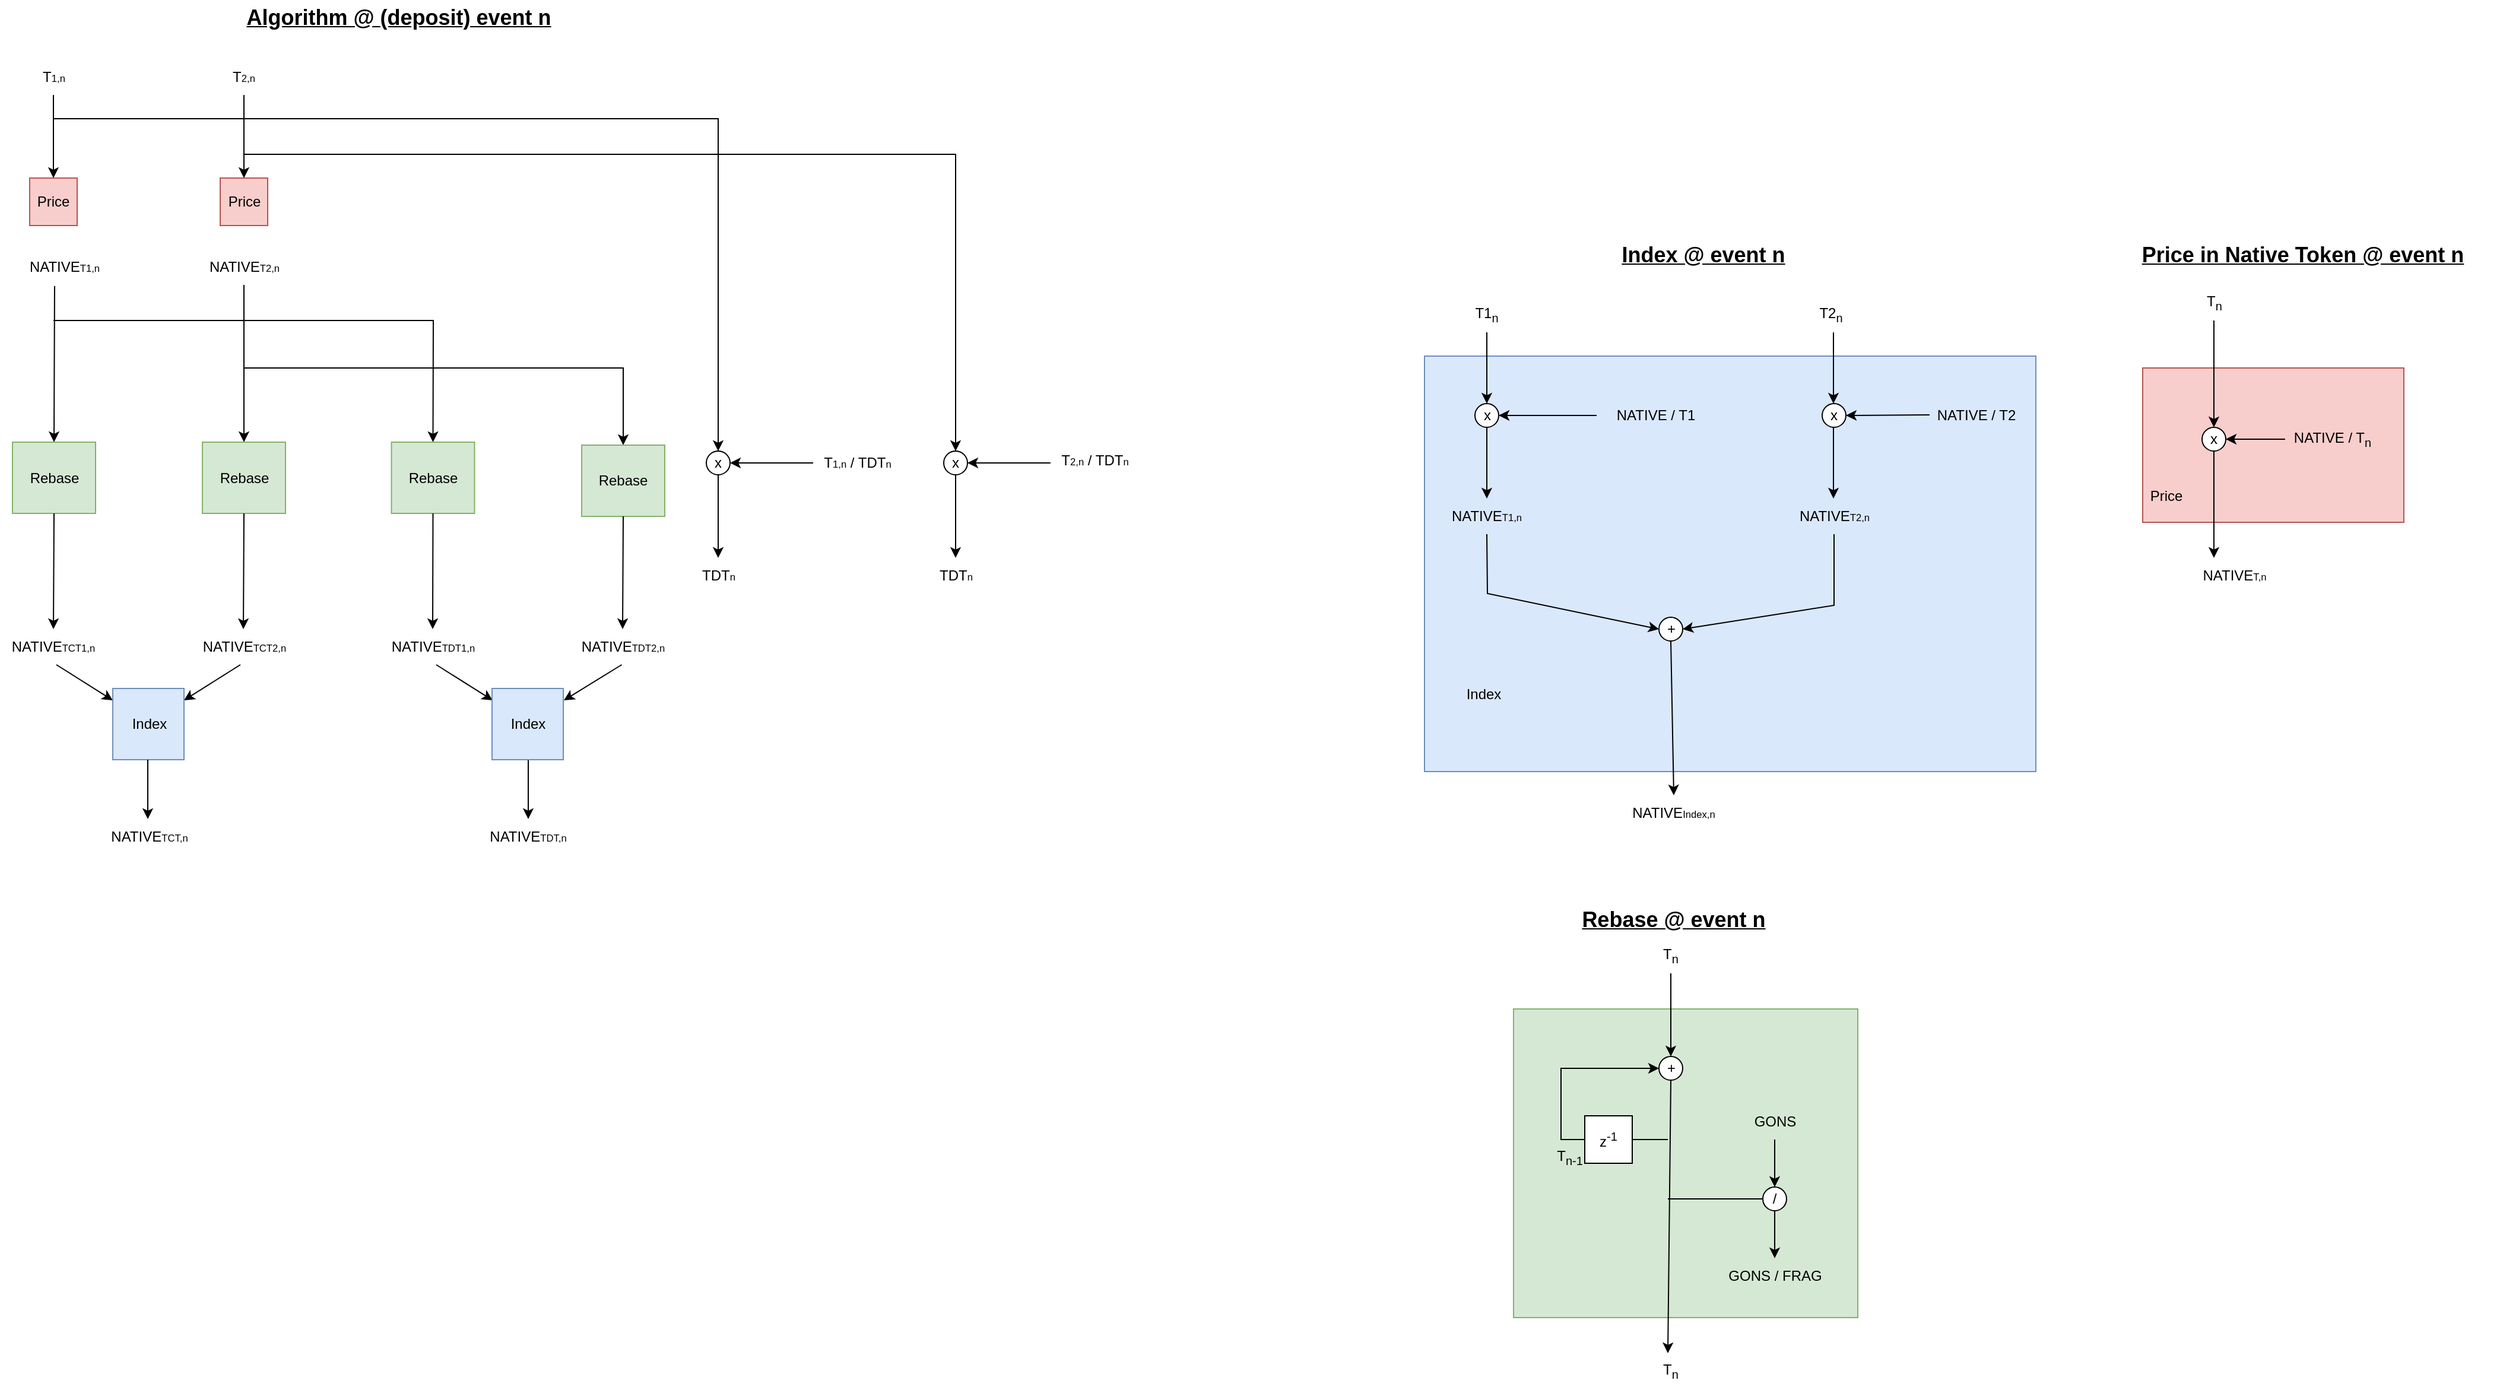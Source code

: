 <mxfile version="17.2.4" type="device"><diagram id="k_kSz5QfTbubcn3Cfkqx" name="Page-1"><mxGraphModel dx="608" dy="1768" grid="1" gridSize="10" guides="1" tooltips="1" connect="1" arrows="1" fold="1" page="1" pageScale="1" pageWidth="850" pageHeight="1100" math="0" shadow="0"><root><mxCell id="0"/><mxCell id="1" parent="0"/><mxCell id="1Rh3CI6u0djBhr144aK_-4" value="" style="rounded=0;whiteSpace=wrap;html=1;fillColor=#d5e8d4;strokeColor=#82b366;" vertex="1" parent="1"><mxGeometry x="1350" y="620" width="290" height="260" as="geometry"/></mxCell><mxCell id="M_lDDy5tcYrXKnPyMTJN-10" value="" style="rounded=0;whiteSpace=wrap;html=1;fillColor=#f8cecc;strokeColor=#b85450;" parent="1" vertex="1"><mxGeometry x="1880" y="80" width="220" height="130" as="geometry"/></mxCell><mxCell id="bpEigcWDNFUQzTFcv4m9-29" value="" style="rounded=0;whiteSpace=wrap;html=1;fillColor=#dae8fc;strokeColor=#6c8ebf;" parent="1" vertex="1"><mxGeometry x="1275" y="70" width="515" height="350" as="geometry"/></mxCell><mxCell id="8IU6oyUJP10RnMhE2JSK-1" value="&lt;b&gt;&lt;font style=&quot;font-size: 18px&quot;&gt;&lt;u&gt;Algorithm @ (deposit) event n&lt;/u&gt;&lt;/font&gt;&lt;/b&gt;" style="text;html=1;strokeColor=none;fillColor=none;align=center;verticalAlign=middle;whiteSpace=wrap;rounded=0;" parent="1" vertex="1"><mxGeometry x="245.5" y="-230" width="330" height="30" as="geometry"/></mxCell><mxCell id="8IU6oyUJP10RnMhE2JSK-47" value="" style="endArrow=classic;html=1;rounded=0;exitX=0.25;exitY=1;exitDx=0;exitDy=0;" parent="1" edge="1"><mxGeometry width="50" height="50" relative="1" as="geometry"><mxPoint x="598.75" y="330" as="sourcePoint"/><mxPoint x="550" y="360" as="targetPoint"/></mxGeometry></mxCell><mxCell id="8IU6oyUJP10RnMhE2JSK-51" value="" style="endArrow=classic;html=1;rounded=0;exitX=0.5;exitY=1;exitDx=0;exitDy=0;" parent="1" edge="1"><mxGeometry width="50" height="50" relative="1" as="geometry"><mxPoint x="442.5" y="330" as="sourcePoint"/><mxPoint x="490" y="360" as="targetPoint"/></mxGeometry></mxCell><mxCell id="8IU6oyUJP10RnMhE2JSK-55" value="" style="endArrow=classic;html=1;rounded=0;entryX=0.5;entryY=0;entryDx=0;entryDy=0;" parent="1" edge="1"><mxGeometry width="50" height="50" relative="1" as="geometry"><mxPoint x="520" y="410" as="sourcePoint"/><mxPoint x="520" y="460" as="targetPoint"/></mxGeometry></mxCell><mxCell id="8IU6oyUJP10RnMhE2JSK-57" value="T&lt;span style=&quot;font-size: 8.333px&quot;&gt;2,n&lt;/span&gt;" style="text;html=1;strokeColor=none;fillColor=none;align=center;verticalAlign=middle;whiteSpace=wrap;rounded=0;" parent="1" vertex="1"><mxGeometry x="263" y="-180" width="35" height="30" as="geometry"/></mxCell><mxCell id="8IU6oyUJP10RnMhE2JSK-58" value="T&lt;span style=&quot;font-size: 8.333px&quot;&gt;1,n&lt;/span&gt;" style="text;html=1;strokeColor=none;fillColor=none;align=center;verticalAlign=middle;whiteSpace=wrap;rounded=0;" parent="1" vertex="1"><mxGeometry x="102.5" y="-180" width="35" height="30" as="geometry"/></mxCell><mxCell id="8IU6oyUJP10RnMhE2JSK-59" value="" style="endArrow=classic;html=1;rounded=0;entryX=0.5;entryY=0;entryDx=0;entryDy=0;exitX=0.406;exitY=1.033;exitDx=0;exitDy=0;exitPerimeter=0;" parent="1" target="1Rh3CI6u0djBhr144aK_-26" edge="1" source="M_lDDy5tcYrXKnPyMTJN-18"><mxGeometry width="50" height="50" relative="1" as="geometry"><mxPoint x="120" y="20" as="sourcePoint"/><mxPoint x="120" y="150" as="targetPoint"/></mxGeometry></mxCell><mxCell id="8IU6oyUJP10RnMhE2JSK-60" value="" style="endArrow=classic;html=1;rounded=0;entryX=0.5;entryY=0;entryDx=0;entryDy=0;exitX=0.5;exitY=1;exitDx=0;exitDy=0;" parent="1" target="1Rh3CI6u0djBhr144aK_-27" edge="1" source="M_lDDy5tcYrXKnPyMTJN-17"><mxGeometry width="50" height="50" relative="1" as="geometry"><mxPoint x="280" y="20" as="sourcePoint"/><mxPoint x="280" y="150" as="targetPoint"/></mxGeometry></mxCell><mxCell id="8IU6oyUJP10RnMhE2JSK-86" value="" style="endArrow=classic;html=1;rounded=0;" parent="1" edge="1"><mxGeometry width="50" height="50" relative="1" as="geometry"><mxPoint x="277.5" y="330" as="sourcePoint"/><mxPoint x="230" y="360" as="targetPoint"/><Array as="points"/></mxGeometry></mxCell><mxCell id="8IU6oyUJP10RnMhE2JSK-87" value="" style="endArrow=classic;html=1;rounded=0;exitX=0.5;exitY=1;exitDx=0;exitDy=0;" parent="1" edge="1"><mxGeometry width="50" height="50" relative="1" as="geometry"><mxPoint x="122.5" y="330" as="sourcePoint"/><mxPoint x="170" y="360" as="targetPoint"/><Array as="points"/></mxGeometry></mxCell><mxCell id="bpEigcWDNFUQzTFcv4m9-1" value="T1&lt;sub&gt;n&lt;/sub&gt;" style="text;html=1;strokeColor=none;fillColor=none;align=center;verticalAlign=middle;whiteSpace=wrap;rounded=0;" parent="1" vertex="1"><mxGeometry x="1300" y="20" width="55" height="30" as="geometry"/></mxCell><mxCell id="bpEigcWDNFUQzTFcv4m9-2" value="T2&lt;sub&gt;n&lt;/sub&gt;" style="text;html=1;strokeColor=none;fillColor=none;align=center;verticalAlign=middle;whiteSpace=wrap;rounded=0;" parent="1" vertex="1"><mxGeometry x="1590" y="20" width="55" height="30" as="geometry"/></mxCell><mxCell id="bpEigcWDNFUQzTFcv4m9-3" value="" style="endArrow=classic;html=1;rounded=0;exitX=0.5;exitY=1;exitDx=0;exitDy=0;entryX=0.5;entryY=0;entryDx=0;entryDy=0;" parent="1" source="bpEigcWDNFUQzTFcv4m9-1" target="bpEigcWDNFUQzTFcv4m9-5" edge="1"><mxGeometry width="50" height="50" relative="1" as="geometry"><mxPoint x="957" y="210" as="sourcePoint"/><mxPoint x="958" y="120" as="targetPoint"/></mxGeometry></mxCell><mxCell id="bpEigcWDNFUQzTFcv4m9-5" value="x" style="ellipse;whiteSpace=wrap;html=1;aspect=fixed;" parent="1" vertex="1"><mxGeometry x="1317.5" y="110" width="20" height="20" as="geometry"/></mxCell><mxCell id="bpEigcWDNFUQzTFcv4m9-9" value="" style="endArrow=classic;html=1;rounded=0;entryX=1;entryY=0.5;entryDx=0;entryDy=0;" parent="1" target="bpEigcWDNFUQzTFcv4m9-5" edge="1"><mxGeometry width="50" height="50" relative="1" as="geometry"><mxPoint x="1420" y="120" as="sourcePoint"/><mxPoint x="1100" y="250" as="targetPoint"/></mxGeometry></mxCell><mxCell id="bpEigcWDNFUQzTFcv4m9-11" value="NATIVE / T1" style="text;html=1;strokeColor=none;fillColor=none;align=center;verticalAlign=middle;whiteSpace=wrap;rounded=0;" parent="1" vertex="1"><mxGeometry x="1430" y="105" width="80" height="30" as="geometry"/></mxCell><mxCell id="bpEigcWDNFUQzTFcv4m9-12" value="NATIVE&amp;nbsp;/ T2" style="text;html=1;strokeColor=none;fillColor=none;align=center;verticalAlign=middle;whiteSpace=wrap;rounded=0;" parent="1" vertex="1"><mxGeometry x="1700" y="105" width="80" height="30" as="geometry"/></mxCell><mxCell id="bpEigcWDNFUQzTFcv4m9-13" value="NATIVE&lt;span style=&quot;font-size: 8.333px&quot;&gt;T1,n&lt;/span&gt;" style="text;html=1;strokeColor=none;fillColor=none;align=center;verticalAlign=middle;whiteSpace=wrap;rounded=0;" parent="1" vertex="1"><mxGeometry x="1300" y="190" width="55" height="30" as="geometry"/></mxCell><mxCell id="bpEigcWDNFUQzTFcv4m9-14" value="" style="endArrow=classic;html=1;rounded=0;exitX=0.5;exitY=1;exitDx=0;exitDy=0;entryX=0.5;entryY=0;entryDx=0;entryDy=0;" parent="1" source="bpEigcWDNFUQzTFcv4m9-5" target="bpEigcWDNFUQzTFcv4m9-13" edge="1"><mxGeometry width="50" height="50" relative="1" as="geometry"><mxPoint x="957" y="280" as="sourcePoint"/><mxPoint x="958" y="200" as="targetPoint"/></mxGeometry></mxCell><mxCell id="bpEigcWDNFUQzTFcv4m9-15" value="NATIVE&lt;span style=&quot;font-size: 8.333px&quot;&gt;T2,n&lt;/span&gt;" style="text;html=1;strokeColor=none;fillColor=none;align=center;verticalAlign=middle;whiteSpace=wrap;rounded=0;" parent="1" vertex="1"><mxGeometry x="1592.5" y="190" width="55" height="30" as="geometry"/></mxCell><mxCell id="bpEigcWDNFUQzTFcv4m9-17" value="" style="endArrow=classic;html=1;rounded=0;exitX=0.5;exitY=1;exitDx=0;exitDy=0;entryX=0;entryY=0.5;entryDx=0;entryDy=0;" parent="1" source="bpEigcWDNFUQzTFcv4m9-13" target="bpEigcWDNFUQzTFcv4m9-19" edge="1"><mxGeometry width="50" height="50" relative="1" as="geometry"><mxPoint x="960" y="360" as="sourcePoint"/><mxPoint x="1470" y="330" as="targetPoint"/><Array as="points"><mxPoint x="1328" y="270"/></Array></mxGeometry></mxCell><mxCell id="bpEigcWDNFUQzTFcv4m9-18" value="" style="endArrow=classic;html=1;rounded=0;exitX=0.5;exitY=1;exitDx=0;exitDy=0;entryX=1;entryY=0.5;entryDx=0;entryDy=0;" parent="1" source="bpEigcWDNFUQzTFcv4m9-15" target="bpEigcWDNFUQzTFcv4m9-19" edge="1"><mxGeometry width="50" height="50" relative="1" as="geometry"><mxPoint x="1230" y="360" as="sourcePoint"/><mxPoint x="1110" y="480" as="targetPoint"/><Array as="points"><mxPoint x="1620" y="280"/></Array></mxGeometry></mxCell><mxCell id="bpEigcWDNFUQzTFcv4m9-19" value="+" style="ellipse;whiteSpace=wrap;html=1;aspect=fixed;" parent="1" vertex="1"><mxGeometry x="1472.5" y="290" width="20" height="20" as="geometry"/></mxCell><mxCell id="bpEigcWDNFUQzTFcv4m9-30" value="Index" style="text;html=1;strokeColor=none;fillColor=none;align=center;verticalAlign=middle;whiteSpace=wrap;rounded=0;" parent="1" vertex="1"><mxGeometry x="1295" y="340" width="60" height="30" as="geometry"/></mxCell><mxCell id="bpEigcWDNFUQzTFcv4m9-41" value="" style="group" parent="1" vertex="1" connectable="0"><mxGeometry x="489.5" y="350" width="60.5" height="60" as="geometry"/></mxCell><mxCell id="bpEigcWDNFUQzTFcv4m9-42" value="" style="whiteSpace=wrap;html=1;aspect=fixed;fillColor=#dae8fc;strokeColor=#6c8ebf;" parent="bpEigcWDNFUQzTFcv4m9-41" vertex="1"><mxGeometry width="60" height="60" as="geometry"/></mxCell><mxCell id="bpEigcWDNFUQzTFcv4m9-43" value="Index" style="text;html=1;strokeColor=none;fillColor=none;align=center;verticalAlign=middle;whiteSpace=wrap;rounded=0;" parent="bpEigcWDNFUQzTFcv4m9-41" vertex="1"><mxGeometry x="0.5" y="15" width="60" height="30" as="geometry"/></mxCell><mxCell id="bpEigcWDNFUQzTFcv4m9-49" value="" style="endArrow=classic;html=1;rounded=0;entryX=0.5;entryY=0;entryDx=0;entryDy=0;" parent="1" target="1Rh3CI6u0djBhr144aK_-28" edge="1"><mxGeometry width="50" height="50" relative="1" as="geometry"><mxPoint x="120" y="40" as="sourcePoint"/><mxPoint x="440" y="150" as="targetPoint"/><Array as="points"><mxPoint x="440" y="40"/></Array></mxGeometry></mxCell><mxCell id="bpEigcWDNFUQzTFcv4m9-50" value="" style="endArrow=classic;html=1;rounded=0;entryX=0.5;entryY=0;entryDx=0;entryDy=0;" parent="1" target="1Rh3CI6u0djBhr144aK_-29" edge="1"><mxGeometry width="50" height="50" relative="1" as="geometry"><mxPoint x="280" y="80" as="sourcePoint"/><mxPoint x="600" y="150" as="targetPoint"/><Array as="points"><mxPoint x="600" y="80"/></Array></mxGeometry></mxCell><mxCell id="bpEigcWDNFUQzTFcv4m9-27" value="" style="whiteSpace=wrap;html=1;aspect=fixed;fillColor=#dae8fc;strokeColor=#6c8ebf;" parent="1" vertex="1"><mxGeometry x="170" y="350" width="60" height="60" as="geometry"/></mxCell><mxCell id="bpEigcWDNFUQzTFcv4m9-32" value="" style="group" parent="1" vertex="1" connectable="0"><mxGeometry x="170" y="350" width="60.5" height="60" as="geometry"/></mxCell><mxCell id="bpEigcWDNFUQzTFcv4m9-31" value="Index" style="text;html=1;strokeColor=none;fillColor=none;align=center;verticalAlign=middle;whiteSpace=wrap;rounded=0;" parent="bpEigcWDNFUQzTFcv4m9-32" vertex="1"><mxGeometry x="0.5" y="15" width="60" height="30" as="geometry"/></mxCell><mxCell id="bpEigcWDNFUQzTFcv4m9-68" value="" style="endArrow=classic;html=1;rounded=0;startArrow=none;exitX=0.5;exitY=1;exitDx=0;exitDy=0;" parent="1" source="Pg1NQFQYbPiyuWQu3_U9-23" edge="1"><mxGeometry width="50" height="50" relative="1" as="geometry"><mxPoint x="680.5" y="175" as="sourcePoint"/><mxPoint x="680" y="240" as="targetPoint"/></mxGeometry></mxCell><mxCell id="bpEigcWDNFUQzTFcv4m9-7" value="x" style="ellipse;whiteSpace=wrap;html=1;aspect=fixed;" parent="1" vertex="1"><mxGeometry x="1610" y="110" width="20" height="20" as="geometry"/></mxCell><mxCell id="bpEigcWDNFUQzTFcv4m9-84" value="&lt;b&gt;&lt;font style=&quot;font-size: 18px&quot;&gt;&lt;u&gt;Index @ event n&lt;/u&gt;&lt;/font&gt;&lt;/b&gt;" style="text;html=1;strokeColor=none;fillColor=none;align=center;verticalAlign=middle;whiteSpace=wrap;rounded=0;" parent="1" vertex="1"><mxGeometry x="1345" y="-30" width="330" height="30" as="geometry"/></mxCell><mxCell id="Pg1NQFQYbPiyuWQu3_U9-5" value="" style="endArrow=classic;html=1;rounded=0;entryX=0.5;entryY=0;entryDx=0;entryDy=0;" parent="1" edge="1"><mxGeometry width="50" height="50" relative="1" as="geometry"><mxPoint x="199.5" y="410" as="sourcePoint"/><mxPoint x="199.5" y="460" as="targetPoint"/></mxGeometry></mxCell><mxCell id="Pg1NQFQYbPiyuWQu3_U9-11" value="" style="endArrow=classic;html=1;rounded=0;entryX=0.5;entryY=0;entryDx=0;entryDy=0;" parent="1" target="Pg1NQFQYbPiyuWQu3_U9-23" edge="1"><mxGeometry width="50" height="50" relative="1" as="geometry"><mxPoint x="120" y="-130" as="sourcePoint"/><mxPoint x="780" y="140" as="targetPoint"/><Array as="points"><mxPoint x="680" y="-130"/></Array></mxGeometry></mxCell><mxCell id="Pg1NQFQYbPiyuWQu3_U9-12" value="" style="endArrow=classic;html=1;rounded=0;" parent="1" edge="1"><mxGeometry width="50" height="50" relative="1" as="geometry"><mxPoint x="280" y="-100" as="sourcePoint"/><mxPoint x="880" y="150" as="targetPoint"/><Array as="points"><mxPoint x="880" y="-100"/></Array></mxGeometry></mxCell><mxCell id="Pg1NQFQYbPiyuWQu3_U9-15" value="" style="endArrow=classic;html=1;rounded=0;" parent="1" edge="1"><mxGeometry width="50" height="50" relative="1" as="geometry"><mxPoint x="1700.5" y="119.5" as="sourcePoint"/><mxPoint x="1630" y="120" as="targetPoint"/></mxGeometry></mxCell><mxCell id="Pg1NQFQYbPiyuWQu3_U9-17" value="" style="endArrow=classic;html=1;rounded=0;exitX=0.5;exitY=1;exitDx=0;exitDy=0;entryX=0.5;entryY=0;entryDx=0;entryDy=0;" parent="1" edge="1"><mxGeometry width="50" height="50" relative="1" as="geometry"><mxPoint x="1619.5" y="50" as="sourcePoint"/><mxPoint x="1619.5" y="110" as="targetPoint"/></mxGeometry></mxCell><mxCell id="Pg1NQFQYbPiyuWQu3_U9-18" value="" style="endArrow=classic;html=1;rounded=0;exitX=0.5;exitY=1;exitDx=0;exitDy=0;entryX=0.5;entryY=0;entryDx=0;entryDy=0;" parent="1" edge="1"><mxGeometry width="50" height="50" relative="1" as="geometry"><mxPoint x="1619.5" y="130" as="sourcePoint"/><mxPoint x="1619.5" y="190" as="targetPoint"/></mxGeometry></mxCell><mxCell id="Pg1NQFQYbPiyuWQu3_U9-23" value="x" style="ellipse;whiteSpace=wrap;html=1;aspect=fixed;" parent="1" vertex="1"><mxGeometry x="670" y="150" width="20" height="20" as="geometry"/></mxCell><mxCell id="Pg1NQFQYbPiyuWQu3_U9-25" value="x" style="ellipse;whiteSpace=wrap;html=1;aspect=fixed;" parent="1" vertex="1"><mxGeometry x="870" y="150" width="20" height="20" as="geometry"/></mxCell><mxCell id="Pg1NQFQYbPiyuWQu3_U9-30" value="" style="endArrow=classic;html=1;rounded=0;entryX=1;entryY=0.5;entryDx=0;entryDy=0;" parent="1" target="Pg1NQFQYbPiyuWQu3_U9-23" edge="1"><mxGeometry width="50" height="50" relative="1" as="geometry"><mxPoint x="760" y="160" as="sourcePoint"/><mxPoint x="759.5" y="300" as="targetPoint"/></mxGeometry></mxCell><mxCell id="Pg1NQFQYbPiyuWQu3_U9-31" value="" style="endArrow=classic;html=1;rounded=0;entryX=1;entryY=0.5;entryDx=0;entryDy=0;" parent="1" target="Pg1NQFQYbPiyuWQu3_U9-25" edge="1"><mxGeometry width="50" height="50" relative="1" as="geometry"><mxPoint x="960" y="160" as="sourcePoint"/><mxPoint x="890" y="200" as="targetPoint"/></mxGeometry></mxCell><mxCell id="Pg1NQFQYbPiyuWQu3_U9-33" value="" style="endArrow=classic;html=1;rounded=0;startArrow=none;exitX=0.5;exitY=1;exitDx=0;exitDy=0;" parent="1" source="Pg1NQFQYbPiyuWQu3_U9-25" edge="1"><mxGeometry width="50" height="50" relative="1" as="geometry"><mxPoint x="860" y="180" as="sourcePoint"/><mxPoint x="880" y="240" as="targetPoint"/></mxGeometry></mxCell><mxCell id="Pg1NQFQYbPiyuWQu3_U9-37" value="TDT&lt;span style=&quot;font-size: 8.333px&quot;&gt;n&lt;/span&gt;" style="text;html=1;strokeColor=none;fillColor=none;align=center;verticalAlign=middle;whiteSpace=wrap;rounded=0;" parent="1" vertex="1"><mxGeometry x="662.5" y="240" width="35" height="30" as="geometry"/></mxCell><mxCell id="Pg1NQFQYbPiyuWQu3_U9-38" value="TDT&lt;span style=&quot;font-size: 8.333px&quot;&gt;n&lt;/span&gt;" style="text;html=1;strokeColor=none;fillColor=none;align=center;verticalAlign=middle;whiteSpace=wrap;rounded=0;" parent="1" vertex="1"><mxGeometry x="862.5" y="240" width="35" height="30" as="geometry"/></mxCell><mxCell id="Pg1NQFQYbPiyuWQu3_U9-39" value="T&lt;span style=&quot;font-size: 8.333px&quot;&gt;2,n&lt;/span&gt;&amp;nbsp;/ TDT&lt;span style=&quot;font-size: 8.333px&quot;&gt;n&lt;/span&gt;&lt;span style=&quot;color: rgba(0 , 0 , 0 , 0) ; font-family: monospace ; font-size: 0px&quot;&gt;%3CmxGraphModel%3E%3Croot%3E%3CmxCell%20id%3D%220%22%2F%3E%3CmxCell%20id%3D%221%22%20parent%3D%220%22%2F%3E%3CmxCell%20id%3D%222%22%20value%3D%22%26lt%3Bspan%26gt%3BT%26lt%3B%2Fspan%26gt%3B%26lt%3Bspan%20style%3D%26quot%3Bfont-size%3A%208.333px%26quot%3B%26gt%3B1%2CTCT%26lt%3B%2Fspan%26gt%3B%22%20style%3D%22text%3Bhtml%3D1%3BstrokeColor%3Dnone%3BfillColor%3Dnone%3Balign%3Dcenter%3BverticalAlign%3Dmiddle%3BwhiteSpace%3Dwrap%3Brounded%3D0%3B%22%20vertex%3D%221%22%20parent%3D%221%22%3E%3CmxGeometry%20x%3D%22930%22%20y%3D%22200%22%20width%3D%2255%22%20height%3D%2230%22%20as%3D%22geometry%22%2F%3E%3C%2FmxCell%3E%3C%2Froot%3E%3C%2FmxGraphModel%3E&lt;/span&gt;" style="text;html=1;strokeColor=none;fillColor=none;align=center;verticalAlign=middle;whiteSpace=wrap;rounded=0;" parent="1" vertex="1"><mxGeometry x="950" y="145" width="95" height="25" as="geometry"/></mxCell><mxCell id="M_lDDy5tcYrXKnPyMTJN-1" value="NATIVE&lt;span style=&quot;font-size: 8.333px&quot;&gt;Index,n&lt;/span&gt;" style="text;html=1;strokeColor=none;fillColor=none;align=center;verticalAlign=middle;whiteSpace=wrap;rounded=0;" parent="1" vertex="1"><mxGeometry x="1450" y="440" width="70" height="30" as="geometry"/></mxCell><mxCell id="M_lDDy5tcYrXKnPyMTJN-2" value="" style="endArrow=classic;html=1;rounded=0;exitX=0.5;exitY=1;exitDx=0;exitDy=0;entryX=0.5;entryY=0;entryDx=0;entryDy=0;" parent="1" source="bpEigcWDNFUQzTFcv4m9-19" target="M_lDDy5tcYrXKnPyMTJN-1" edge="1"><mxGeometry width="50" height="50" relative="1" as="geometry"><mxPoint x="1542.5" y="350" as="sourcePoint"/><mxPoint x="1592.5" y="300" as="targetPoint"/></mxGeometry></mxCell><mxCell id="M_lDDy5tcYrXKnPyMTJN-4" value="Price" style="whiteSpace=wrap;html=1;aspect=fixed;fillColor=#f8cecc;strokeColor=#b85450;" parent="1" vertex="1"><mxGeometry x="100" y="-80" width="40" height="40" as="geometry"/></mxCell><mxCell id="M_lDDy5tcYrXKnPyMTJN-5" value="&lt;b&gt;&lt;font style=&quot;font-size: 18px&quot;&gt;&lt;u&gt;Price in Native Token @ event n&lt;/u&gt;&lt;/font&gt;&lt;/b&gt;" style="text;html=1;strokeColor=none;fillColor=none;align=center;verticalAlign=middle;whiteSpace=wrap;rounded=0;" parent="1" vertex="1"><mxGeometry x="1850" y="-30" width="330" height="30" as="geometry"/></mxCell><mxCell id="M_lDDy5tcYrXKnPyMTJN-7" value="T&lt;sub&gt;n&lt;/sub&gt;" style="text;html=1;strokeColor=none;fillColor=none;align=center;verticalAlign=middle;whiteSpace=wrap;rounded=0;" parent="1" vertex="1"><mxGeometry x="1912.5" y="10" width="55" height="30" as="geometry"/></mxCell><mxCell id="M_lDDy5tcYrXKnPyMTJN-8" value="x" style="ellipse;whiteSpace=wrap;html=1;aspect=fixed;" parent="1" vertex="1"><mxGeometry x="1930" y="130" width="20" height="20" as="geometry"/></mxCell><mxCell id="M_lDDy5tcYrXKnPyMTJN-9" value="NATIVE / T&lt;sub&gt;n&lt;/sub&gt;" style="text;html=1;strokeColor=none;fillColor=none;align=center;verticalAlign=middle;whiteSpace=wrap;rounded=0;" parent="1" vertex="1"><mxGeometry x="2000" y="125" width="80" height="30" as="geometry"/></mxCell><mxCell id="M_lDDy5tcYrXKnPyMTJN-11" value="" style="endArrow=classic;html=1;rounded=0;exitX=0.5;exitY=1;exitDx=0;exitDy=0;entryX=0.5;entryY=0;entryDx=0;entryDy=0;" parent="1" source="M_lDDy5tcYrXKnPyMTJN-7" target="M_lDDy5tcYrXKnPyMTJN-8" edge="1"><mxGeometry width="50" height="50" relative="1" as="geometry"><mxPoint x="2020" y="60" as="sourcePoint"/><mxPoint x="2070" y="10" as="targetPoint"/></mxGeometry></mxCell><mxCell id="M_lDDy5tcYrXKnPyMTJN-12" value="" style="endArrow=classic;html=1;rounded=0;exitX=0;exitY=0.5;exitDx=0;exitDy=0;entryX=1;entryY=0.5;entryDx=0;entryDy=0;" parent="1" source="M_lDDy5tcYrXKnPyMTJN-9" target="M_lDDy5tcYrXKnPyMTJN-8" edge="1"><mxGeometry width="50" height="50" relative="1" as="geometry"><mxPoint x="2180" y="300" as="sourcePoint"/><mxPoint x="2230" y="250" as="targetPoint"/></mxGeometry></mxCell><mxCell id="M_lDDy5tcYrXKnPyMTJN-13" value="" style="endArrow=classic;html=1;rounded=0;exitX=0.5;exitY=1;exitDx=0;exitDy=0;" parent="1" source="M_lDDy5tcYrXKnPyMTJN-8" edge="1"><mxGeometry width="50" height="50" relative="1" as="geometry"><mxPoint x="1960" y="340" as="sourcePoint"/><mxPoint x="1940" y="240" as="targetPoint"/></mxGeometry></mxCell><mxCell id="M_lDDy5tcYrXKnPyMTJN-14" value="NATIVE&lt;span style=&quot;font-size: 8.333px&quot;&gt;T,n&lt;/span&gt;" style="text;html=1;strokeColor=none;fillColor=none;align=center;verticalAlign=middle;whiteSpace=wrap;rounded=0;" parent="1" vertex="1"><mxGeometry x="1930" y="240" width="55" height="30" as="geometry"/></mxCell><mxCell id="M_lDDy5tcYrXKnPyMTJN-16" value="Price" style="whiteSpace=wrap;html=1;aspect=fixed;fillColor=#f8cecc;strokeColor=#b85450;" parent="1" vertex="1"><mxGeometry x="260.5" y="-80" width="40" height="40" as="geometry"/></mxCell><mxCell id="M_lDDy5tcYrXKnPyMTJN-17" value="NATIVE&lt;span style=&quot;font-size: 8.333px&quot;&gt;T2,n&lt;/span&gt;" style="text;html=1;strokeColor=none;fillColor=none;align=center;verticalAlign=middle;whiteSpace=wrap;rounded=0;" parent="1" vertex="1"><mxGeometry x="245.5" y="-20" width="70" height="30" as="geometry"/></mxCell><mxCell id="M_lDDy5tcYrXKnPyMTJN-18" value="NATIVE&lt;span style=&quot;font-size: 8.333px&quot;&gt;T1,n&lt;/span&gt;" style="text;html=1;strokeColor=none;fillColor=none;align=center;verticalAlign=middle;whiteSpace=wrap;rounded=0;" parent="1" vertex="1"><mxGeometry x="87.5" y="-20" width="82.5" height="30" as="geometry"/></mxCell><mxCell id="M_lDDy5tcYrXKnPyMTJN-19" value="NATIVE&lt;span style=&quot;font-size: 8.333px&quot;&gt;TCT1,n&lt;/span&gt;" style="text;html=1;strokeColor=none;fillColor=none;align=center;verticalAlign=middle;whiteSpace=wrap;rounded=0;" parent="1" vertex="1"><mxGeometry x="75" y="300" width="90" height="30" as="geometry"/></mxCell><mxCell id="M_lDDy5tcYrXKnPyMTJN-20" value="NATIVE&lt;span style=&quot;font-size: 8.333px&quot;&gt;TCT2,n&lt;/span&gt;" style="text;html=1;strokeColor=none;fillColor=none;align=center;verticalAlign=middle;whiteSpace=wrap;rounded=0;" parent="1" vertex="1"><mxGeometry x="235.5" y="300" width="90" height="30" as="geometry"/></mxCell><mxCell id="M_lDDy5tcYrXKnPyMTJN-21" value="NATIVE&lt;span style=&quot;font-size: 8.333px&quot;&gt;TCT,n&lt;/span&gt;" style="text;html=1;strokeColor=none;fillColor=none;align=center;verticalAlign=middle;whiteSpace=wrap;rounded=0;" parent="1" vertex="1"><mxGeometry x="155.5" y="460" width="90" height="30" as="geometry"/></mxCell><mxCell id="M_lDDy5tcYrXKnPyMTJN-25" value="" style="endArrow=classic;html=1;rounded=0;entryX=0.5;entryY=0;entryDx=0;entryDy=0;exitX=0.5;exitY=1;exitDx=0;exitDy=0;" parent="1" source="8IU6oyUJP10RnMhE2JSK-58" target="M_lDDy5tcYrXKnPyMTJN-4" edge="1"><mxGeometry width="50" height="50" relative="1" as="geometry"><mxPoint x="130" y="-140" as="sourcePoint"/><mxPoint x="330" y="10" as="targetPoint"/></mxGeometry></mxCell><mxCell id="M_lDDy5tcYrXKnPyMTJN-26" value="T&lt;span style=&quot;font-size: 8.333px&quot;&gt;1,n&lt;/span&gt;&amp;nbsp;/ TDT&lt;span style=&quot;font-size: 8.333px&quot;&gt;n&lt;/span&gt;&lt;span style=&quot;color: rgba(0 , 0 , 0 , 0) ; font-family: monospace ; font-size: 0px&quot;&gt;%3CmxGraphModel%3E%3Croot%3E%3CmxCell%20id%3D%220%22%2F%3E%3CmxCell%20id%3D%221%22%20parent%3D%220%22%2F%3E%3CmxCell%20id%3D%222%22%20value%3D%22%26lt%3Bspan%26gt%3BT%26lt%3B%2Fspan%26gt%3B%26lt%3Bspan%20style%3D%26quot%3Bfont-size%3A%208.333px%26quot%3B%26gt%3B1%2CTCT%26lt%3B%2Fspan%26gt%3B%22%20style%3D%22text%3Bhtml%3D1%3BstrokeColor%3Dnone%3BfillColor%3Dnone%3Balign%3Dcenter%3BverticalAlign%3Dmiddle%3BwhiteSpace%3Dwrap%3Brounded%3D0%3B%22%20vertex%3D%221%22%20parent%3D%221%22%3E%3CmxGeometry%20x%3D%22930%22%20y%3D%22200%22%20width%3D%2255%22%20height%3D%2230%22%20as%3D%22geometry%22%2F%3E%3C%2FmxCell%3E%3C%2Froot%3E%3C%2FmxGraphModel%3E&lt;/span&gt;" style="text;html=1;strokeColor=none;fillColor=none;align=center;verticalAlign=middle;whiteSpace=wrap;rounded=0;" parent="1" vertex="1"><mxGeometry x="750" y="147.5" width="95" height="25" as="geometry"/></mxCell><mxCell id="M_lDDy5tcYrXKnPyMTJN-28" value="" style="endArrow=classic;html=1;rounded=0;exitX=0.5;exitY=1;exitDx=0;exitDy=0;entryX=0.5;entryY=0;entryDx=0;entryDy=0;" parent="1" source="8IU6oyUJP10RnMhE2JSK-57" target="M_lDDy5tcYrXKnPyMTJN-16" edge="1"><mxGeometry width="50" height="50" relative="1" as="geometry"><mxPoint x="330" y="-130" as="sourcePoint"/><mxPoint x="380" y="-180" as="targetPoint"/></mxGeometry></mxCell><mxCell id="M_lDDy5tcYrXKnPyMTJN-31" value="NATIVE&lt;span style=&quot;font-size: 8.333px&quot;&gt;TDT1,n&lt;/span&gt;" style="text;html=1;strokeColor=none;fillColor=none;align=center;verticalAlign=middle;whiteSpace=wrap;rounded=0;" parent="1" vertex="1"><mxGeometry x="395" y="300" width="90" height="30" as="geometry"/></mxCell><mxCell id="M_lDDy5tcYrXKnPyMTJN-32" value="NATIVE&lt;span style=&quot;font-size: 8.333px&quot;&gt;TDT2,n&lt;/span&gt;" style="text;html=1;strokeColor=none;fillColor=none;align=center;verticalAlign=middle;whiteSpace=wrap;rounded=0;" parent="1" vertex="1"><mxGeometry x="555" y="300" width="90" height="30" as="geometry"/></mxCell><mxCell id="M_lDDy5tcYrXKnPyMTJN-33" value="NATIVE&lt;span style=&quot;font-size: 8.333px&quot;&gt;TDT,n&lt;/span&gt;" style="text;html=1;strokeColor=none;fillColor=none;align=center;verticalAlign=middle;whiteSpace=wrap;rounded=0;" parent="1" vertex="1"><mxGeometry x="474.75" y="460" width="90" height="30" as="geometry"/></mxCell><mxCell id="M_lDDy5tcYrXKnPyMTJN-35" value="Price" style="text;html=1;strokeColor=none;fillColor=none;align=center;verticalAlign=middle;whiteSpace=wrap;rounded=0;" parent="1" vertex="1"><mxGeometry x="1870" y="172.5" width="60" height="30" as="geometry"/></mxCell><mxCell id="1Rh3CI6u0djBhr144aK_-1" value="&lt;b&gt;&lt;font style=&quot;font-size: 18px&quot;&gt;&lt;u&gt;Rebase @ event n&lt;/u&gt;&lt;/font&gt;&lt;/b&gt;" style="text;html=1;strokeColor=none;fillColor=none;align=center;verticalAlign=middle;whiteSpace=wrap;rounded=0;" vertex="1" parent="1"><mxGeometry x="1320" y="530" width="330" height="30" as="geometry"/></mxCell><mxCell id="1Rh3CI6u0djBhr144aK_-3" value="T&lt;sub&gt;n&lt;/sub&gt;" style="text;html=1;strokeColor=none;fillColor=none;align=center;verticalAlign=middle;whiteSpace=wrap;rounded=0;" vertex="1" parent="1"><mxGeometry x="1455" y="560" width="55" height="30" as="geometry"/></mxCell><mxCell id="1Rh3CI6u0djBhr144aK_-5" value="" style="endArrow=classic;html=1;rounded=0;entryX=0;entryY=0.5;entryDx=0;entryDy=0;exitX=0.5;exitY=1;exitDx=0;exitDy=0;" edge="1" parent="1" source="1Rh3CI6u0djBhr144aK_-3" target="1Rh3CI6u0djBhr144aK_-8"><mxGeometry width="50" height="50" relative="1" as="geometry"><mxPoint x="1480" y="590" as="sourcePoint"/><mxPoint x="1500" y="610" as="targetPoint"/></mxGeometry></mxCell><mxCell id="1Rh3CI6u0djBhr144aK_-8" value="+" style="ellipse;whiteSpace=wrap;html=1;aspect=fixed;direction=south;" vertex="1" parent="1"><mxGeometry x="1472.5" y="660" width="20" height="20" as="geometry"/></mxCell><mxCell id="1Rh3CI6u0djBhr144aK_-9" value="z&lt;sup&gt;-1&lt;/sup&gt;" style="whiteSpace=wrap;html=1;aspect=fixed;" vertex="1" parent="1"><mxGeometry x="1410" y="710" width="40" height="40" as="geometry"/></mxCell><mxCell id="1Rh3CI6u0djBhr144aK_-10" value="" style="endArrow=classic;html=1;rounded=0;exitX=1;exitY=0.5;exitDx=0;exitDy=0;" edge="1" parent="1" source="1Rh3CI6u0djBhr144aK_-8"><mxGeometry width="50" height="50" relative="1" as="geometry"><mxPoint x="1530" y="760" as="sourcePoint"/><mxPoint x="1480" y="910" as="targetPoint"/></mxGeometry></mxCell><mxCell id="1Rh3CI6u0djBhr144aK_-11" value="" style="endArrow=classic;html=1;rounded=0;exitX=0;exitY=0.5;exitDx=0;exitDy=0;entryX=0.5;entryY=1;entryDx=0;entryDy=0;" edge="1" parent="1" source="1Rh3CI6u0djBhr144aK_-9" target="1Rh3CI6u0djBhr144aK_-8"><mxGeometry width="50" height="50" relative="1" as="geometry"><mxPoint x="1270" y="760" as="sourcePoint"/><mxPoint x="1380" y="580" as="targetPoint"/><Array as="points"><mxPoint x="1390" y="730"/><mxPoint x="1390" y="670"/></Array></mxGeometry></mxCell><mxCell id="1Rh3CI6u0djBhr144aK_-12" value="" style="endArrow=none;html=1;rounded=0;exitX=1;exitY=0.5;exitDx=0;exitDy=0;" edge="1" parent="1" source="1Rh3CI6u0djBhr144aK_-9"><mxGeometry width="50" height="50" relative="1" as="geometry"><mxPoint x="1400" y="890" as="sourcePoint"/><mxPoint x="1480" y="730" as="targetPoint"/></mxGeometry></mxCell><mxCell id="1Rh3CI6u0djBhr144aK_-13" value="T&lt;sub&gt;n-1&lt;/sub&gt;" style="text;html=1;strokeColor=none;fillColor=none;align=center;verticalAlign=middle;whiteSpace=wrap;rounded=0;" vertex="1" parent="1"><mxGeometry x="1370" y="730" width="55" height="30" as="geometry"/></mxCell><mxCell id="1Rh3CI6u0djBhr144aK_-14" value="/" style="ellipse;whiteSpace=wrap;html=1;aspect=fixed;direction=south;" vertex="1" parent="1"><mxGeometry x="1560" y="770" width="20" height="20" as="geometry"/></mxCell><mxCell id="1Rh3CI6u0djBhr144aK_-19" value="" style="endArrow=none;html=1;rounded=0;entryX=0.5;entryY=1;entryDx=0;entryDy=0;" edge="1" parent="1" target="1Rh3CI6u0djBhr144aK_-14"><mxGeometry width="50" height="50" relative="1" as="geometry"><mxPoint x="1480" y="780" as="sourcePoint"/><mxPoint x="1570" y="810" as="targetPoint"/></mxGeometry></mxCell><mxCell id="1Rh3CI6u0djBhr144aK_-20" value="" style="endArrow=classic;html=1;rounded=0;entryX=0;entryY=0.5;entryDx=0;entryDy=0;" edge="1" parent="1" target="1Rh3CI6u0djBhr144aK_-14"><mxGeometry width="50" height="50" relative="1" as="geometry"><mxPoint x="1570" y="730" as="sourcePoint"/><mxPoint x="1620" y="690" as="targetPoint"/></mxGeometry></mxCell><mxCell id="1Rh3CI6u0djBhr144aK_-21" value="GONS" style="text;html=1;strokeColor=none;fillColor=none;align=center;verticalAlign=middle;whiteSpace=wrap;rounded=0;" vertex="1" parent="1"><mxGeometry x="1542.5" y="700" width="55" height="30" as="geometry"/></mxCell><mxCell id="1Rh3CI6u0djBhr144aK_-22" value="" style="endArrow=classic;html=1;rounded=0;exitX=1;exitY=0.5;exitDx=0;exitDy=0;entryX=0.5;entryY=0;entryDx=0;entryDy=0;" edge="1" parent="1" source="1Rh3CI6u0djBhr144aK_-14" target="1Rh3CI6u0djBhr144aK_-23"><mxGeometry width="50" height="50" relative="1" as="geometry"><mxPoint x="1600" y="850" as="sourcePoint"/><mxPoint x="1650" y="800" as="targetPoint"/></mxGeometry></mxCell><mxCell id="1Rh3CI6u0djBhr144aK_-23" value="GONS / FRAG" style="text;html=1;strokeColor=none;fillColor=none;align=center;verticalAlign=middle;whiteSpace=wrap;rounded=0;" vertex="1" parent="1"><mxGeometry x="1508.75" y="830" width="122.5" height="30" as="geometry"/></mxCell><mxCell id="1Rh3CI6u0djBhr144aK_-25" value="T&lt;sub&gt;n&lt;/sub&gt;" style="text;html=1;strokeColor=none;fillColor=none;align=center;verticalAlign=middle;whiteSpace=wrap;rounded=0;" vertex="1" parent="1"><mxGeometry x="1455" y="910" width="55" height="30" as="geometry"/></mxCell><mxCell id="1Rh3CI6u0djBhr144aK_-26" value="Rebase" style="rounded=0;whiteSpace=wrap;html=1;fillColor=#d5e8d4;strokeColor=#82b366;" vertex="1" parent="1"><mxGeometry x="85.5" y="142.5" width="70" height="60" as="geometry"/></mxCell><mxCell id="1Rh3CI6u0djBhr144aK_-27" value="Rebase" style="rounded=0;whiteSpace=wrap;html=1;fillColor=#d5e8d4;strokeColor=#82b366;" vertex="1" parent="1"><mxGeometry x="245.5" y="142.5" width="70" height="60" as="geometry"/></mxCell><mxCell id="1Rh3CI6u0djBhr144aK_-28" value="Rebase" style="rounded=0;whiteSpace=wrap;html=1;fillColor=#d5e8d4;strokeColor=#82b366;" vertex="1" parent="1"><mxGeometry x="404.75" y="142.5" width="70" height="60" as="geometry"/></mxCell><mxCell id="1Rh3CI6u0djBhr144aK_-29" value="Rebase" style="rounded=0;whiteSpace=wrap;html=1;fillColor=#d5e8d4;strokeColor=#82b366;" vertex="1" parent="1"><mxGeometry x="565" y="145" width="70" height="60" as="geometry"/></mxCell><mxCell id="1Rh3CI6u0djBhr144aK_-30" value="" style="endArrow=classic;html=1;rounded=0;exitX=0.5;exitY=1;exitDx=0;exitDy=0;entryX=0.5;entryY=0;entryDx=0;entryDy=0;" edge="1" parent="1" source="1Rh3CI6u0djBhr144aK_-26" target="M_lDDy5tcYrXKnPyMTJN-19"><mxGeometry width="50" height="50" relative="1" as="geometry"><mxPoint x="170" y="310" as="sourcePoint"/><mxPoint x="220" y="260" as="targetPoint"/></mxGeometry></mxCell><mxCell id="1Rh3CI6u0djBhr144aK_-31" value="" style="endArrow=classic;html=1;rounded=0;exitX=0.5;exitY=1;exitDx=0;exitDy=0;entryX=0.5;entryY=0;entryDx=0;entryDy=0;" edge="1" parent="1" source="1Rh3CI6u0djBhr144aK_-27"><mxGeometry width="50" height="50" relative="1" as="geometry"><mxPoint x="280" y="240" as="sourcePoint"/><mxPoint x="280" y="300" as="targetPoint"/></mxGeometry></mxCell><mxCell id="1Rh3CI6u0djBhr144aK_-32" value="" style="endArrow=classic;html=1;rounded=0;exitX=0.5;exitY=1;exitDx=0;exitDy=0;entryX=0.5;entryY=0;entryDx=0;entryDy=0;" edge="1" parent="1" source="1Rh3CI6u0djBhr144aK_-28"><mxGeometry width="50" height="50" relative="1" as="geometry"><mxPoint x="439.5" y="240" as="sourcePoint"/><mxPoint x="439.5" y="300" as="targetPoint"/></mxGeometry></mxCell><mxCell id="1Rh3CI6u0djBhr144aK_-33" value="" style="endArrow=classic;html=1;rounded=0;exitX=0.5;exitY=1;exitDx=0;exitDy=0;entryX=0.5;entryY=0;entryDx=0;entryDy=0;" edge="1" parent="1" source="1Rh3CI6u0djBhr144aK_-29"><mxGeometry width="50" height="50" relative="1" as="geometry"><mxPoint x="599.5" y="240" as="sourcePoint"/><mxPoint x="599.5" y="300" as="targetPoint"/></mxGeometry></mxCell></root></mxGraphModel></diagram></mxfile>